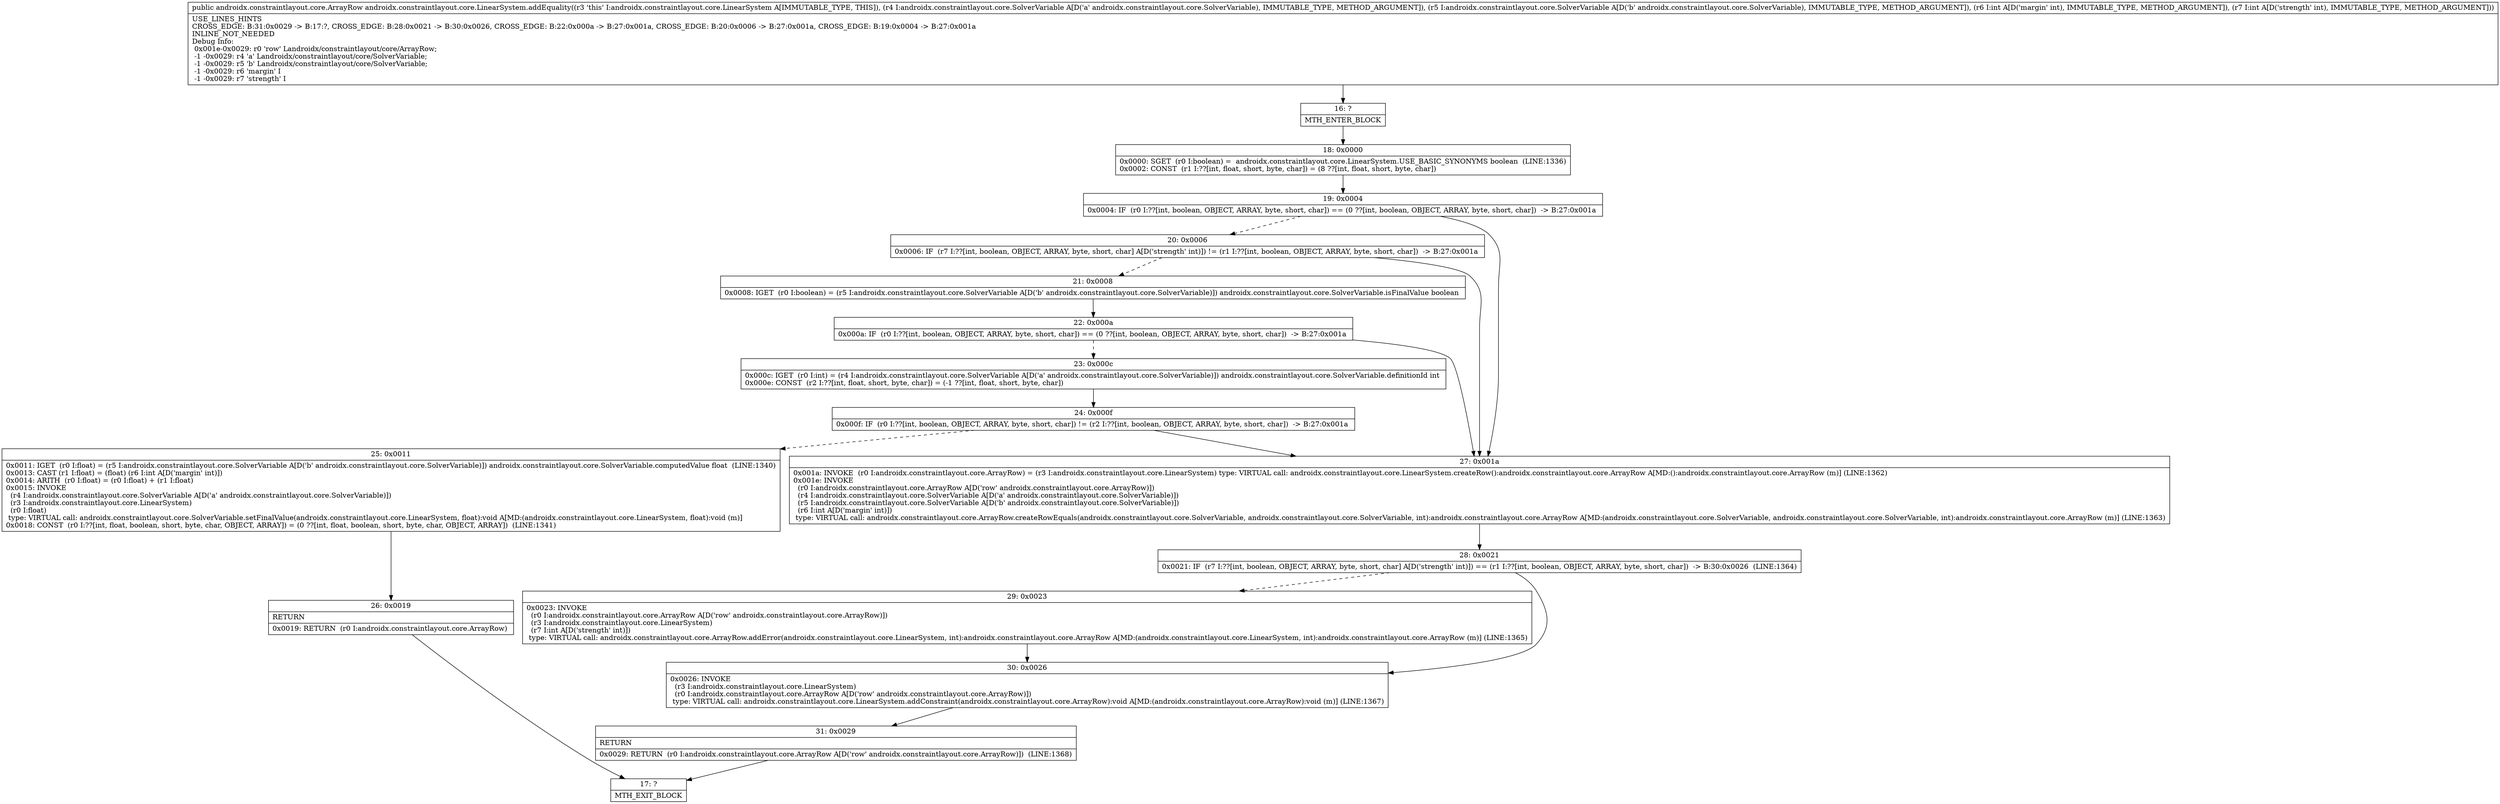digraph "CFG forandroidx.constraintlayout.core.LinearSystem.addEquality(Landroidx\/constraintlayout\/core\/SolverVariable;Landroidx\/constraintlayout\/core\/SolverVariable;II)Landroidx\/constraintlayout\/core\/ArrayRow;" {
Node_16 [shape=record,label="{16\:\ ?|MTH_ENTER_BLOCK\l}"];
Node_18 [shape=record,label="{18\:\ 0x0000|0x0000: SGET  (r0 I:boolean) =  androidx.constraintlayout.core.LinearSystem.USE_BASIC_SYNONYMS boolean  (LINE:1336)\l0x0002: CONST  (r1 I:??[int, float, short, byte, char]) = (8 ??[int, float, short, byte, char]) \l}"];
Node_19 [shape=record,label="{19\:\ 0x0004|0x0004: IF  (r0 I:??[int, boolean, OBJECT, ARRAY, byte, short, char]) == (0 ??[int, boolean, OBJECT, ARRAY, byte, short, char])  \-\> B:27:0x001a \l}"];
Node_20 [shape=record,label="{20\:\ 0x0006|0x0006: IF  (r7 I:??[int, boolean, OBJECT, ARRAY, byte, short, char] A[D('strength' int)]) != (r1 I:??[int, boolean, OBJECT, ARRAY, byte, short, char])  \-\> B:27:0x001a \l}"];
Node_21 [shape=record,label="{21\:\ 0x0008|0x0008: IGET  (r0 I:boolean) = (r5 I:androidx.constraintlayout.core.SolverVariable A[D('b' androidx.constraintlayout.core.SolverVariable)]) androidx.constraintlayout.core.SolverVariable.isFinalValue boolean \l}"];
Node_22 [shape=record,label="{22\:\ 0x000a|0x000a: IF  (r0 I:??[int, boolean, OBJECT, ARRAY, byte, short, char]) == (0 ??[int, boolean, OBJECT, ARRAY, byte, short, char])  \-\> B:27:0x001a \l}"];
Node_23 [shape=record,label="{23\:\ 0x000c|0x000c: IGET  (r0 I:int) = (r4 I:androidx.constraintlayout.core.SolverVariable A[D('a' androidx.constraintlayout.core.SolverVariable)]) androidx.constraintlayout.core.SolverVariable.definitionId int \l0x000e: CONST  (r2 I:??[int, float, short, byte, char]) = (\-1 ??[int, float, short, byte, char]) \l}"];
Node_24 [shape=record,label="{24\:\ 0x000f|0x000f: IF  (r0 I:??[int, boolean, OBJECT, ARRAY, byte, short, char]) != (r2 I:??[int, boolean, OBJECT, ARRAY, byte, short, char])  \-\> B:27:0x001a \l}"];
Node_25 [shape=record,label="{25\:\ 0x0011|0x0011: IGET  (r0 I:float) = (r5 I:androidx.constraintlayout.core.SolverVariable A[D('b' androidx.constraintlayout.core.SolverVariable)]) androidx.constraintlayout.core.SolverVariable.computedValue float  (LINE:1340)\l0x0013: CAST (r1 I:float) = (float) (r6 I:int A[D('margin' int)]) \l0x0014: ARITH  (r0 I:float) = (r0 I:float) + (r1 I:float) \l0x0015: INVOKE  \l  (r4 I:androidx.constraintlayout.core.SolverVariable A[D('a' androidx.constraintlayout.core.SolverVariable)])\l  (r3 I:androidx.constraintlayout.core.LinearSystem)\l  (r0 I:float)\l type: VIRTUAL call: androidx.constraintlayout.core.SolverVariable.setFinalValue(androidx.constraintlayout.core.LinearSystem, float):void A[MD:(androidx.constraintlayout.core.LinearSystem, float):void (m)]\l0x0018: CONST  (r0 I:??[int, float, boolean, short, byte, char, OBJECT, ARRAY]) = (0 ??[int, float, boolean, short, byte, char, OBJECT, ARRAY])  (LINE:1341)\l}"];
Node_26 [shape=record,label="{26\:\ 0x0019|RETURN\l|0x0019: RETURN  (r0 I:androidx.constraintlayout.core.ArrayRow) \l}"];
Node_17 [shape=record,label="{17\:\ ?|MTH_EXIT_BLOCK\l}"];
Node_27 [shape=record,label="{27\:\ 0x001a|0x001a: INVOKE  (r0 I:androidx.constraintlayout.core.ArrayRow) = (r3 I:androidx.constraintlayout.core.LinearSystem) type: VIRTUAL call: androidx.constraintlayout.core.LinearSystem.createRow():androidx.constraintlayout.core.ArrayRow A[MD:():androidx.constraintlayout.core.ArrayRow (m)] (LINE:1362)\l0x001e: INVOKE  \l  (r0 I:androidx.constraintlayout.core.ArrayRow A[D('row' androidx.constraintlayout.core.ArrayRow)])\l  (r4 I:androidx.constraintlayout.core.SolverVariable A[D('a' androidx.constraintlayout.core.SolverVariable)])\l  (r5 I:androidx.constraintlayout.core.SolverVariable A[D('b' androidx.constraintlayout.core.SolverVariable)])\l  (r6 I:int A[D('margin' int)])\l type: VIRTUAL call: androidx.constraintlayout.core.ArrayRow.createRowEquals(androidx.constraintlayout.core.SolverVariable, androidx.constraintlayout.core.SolverVariable, int):androidx.constraintlayout.core.ArrayRow A[MD:(androidx.constraintlayout.core.SolverVariable, androidx.constraintlayout.core.SolverVariable, int):androidx.constraintlayout.core.ArrayRow (m)] (LINE:1363)\l}"];
Node_28 [shape=record,label="{28\:\ 0x0021|0x0021: IF  (r7 I:??[int, boolean, OBJECT, ARRAY, byte, short, char] A[D('strength' int)]) == (r1 I:??[int, boolean, OBJECT, ARRAY, byte, short, char])  \-\> B:30:0x0026  (LINE:1364)\l}"];
Node_29 [shape=record,label="{29\:\ 0x0023|0x0023: INVOKE  \l  (r0 I:androidx.constraintlayout.core.ArrayRow A[D('row' androidx.constraintlayout.core.ArrayRow)])\l  (r3 I:androidx.constraintlayout.core.LinearSystem)\l  (r7 I:int A[D('strength' int)])\l type: VIRTUAL call: androidx.constraintlayout.core.ArrayRow.addError(androidx.constraintlayout.core.LinearSystem, int):androidx.constraintlayout.core.ArrayRow A[MD:(androidx.constraintlayout.core.LinearSystem, int):androidx.constraintlayout.core.ArrayRow (m)] (LINE:1365)\l}"];
Node_30 [shape=record,label="{30\:\ 0x0026|0x0026: INVOKE  \l  (r3 I:androidx.constraintlayout.core.LinearSystem)\l  (r0 I:androidx.constraintlayout.core.ArrayRow A[D('row' androidx.constraintlayout.core.ArrayRow)])\l type: VIRTUAL call: androidx.constraintlayout.core.LinearSystem.addConstraint(androidx.constraintlayout.core.ArrayRow):void A[MD:(androidx.constraintlayout.core.ArrayRow):void (m)] (LINE:1367)\l}"];
Node_31 [shape=record,label="{31\:\ 0x0029|RETURN\l|0x0029: RETURN  (r0 I:androidx.constraintlayout.core.ArrayRow A[D('row' androidx.constraintlayout.core.ArrayRow)])  (LINE:1368)\l}"];
MethodNode[shape=record,label="{public androidx.constraintlayout.core.ArrayRow androidx.constraintlayout.core.LinearSystem.addEquality((r3 'this' I:androidx.constraintlayout.core.LinearSystem A[IMMUTABLE_TYPE, THIS]), (r4 I:androidx.constraintlayout.core.SolverVariable A[D('a' androidx.constraintlayout.core.SolverVariable), IMMUTABLE_TYPE, METHOD_ARGUMENT]), (r5 I:androidx.constraintlayout.core.SolverVariable A[D('b' androidx.constraintlayout.core.SolverVariable), IMMUTABLE_TYPE, METHOD_ARGUMENT]), (r6 I:int A[D('margin' int), IMMUTABLE_TYPE, METHOD_ARGUMENT]), (r7 I:int A[D('strength' int), IMMUTABLE_TYPE, METHOD_ARGUMENT]))  | USE_LINES_HINTS\lCROSS_EDGE: B:31:0x0029 \-\> B:17:?, CROSS_EDGE: B:28:0x0021 \-\> B:30:0x0026, CROSS_EDGE: B:22:0x000a \-\> B:27:0x001a, CROSS_EDGE: B:20:0x0006 \-\> B:27:0x001a, CROSS_EDGE: B:19:0x0004 \-\> B:27:0x001a\lINLINE_NOT_NEEDED\lDebug Info:\l  0x001e\-0x0029: r0 'row' Landroidx\/constraintlayout\/core\/ArrayRow;\l  \-1 \-0x0029: r4 'a' Landroidx\/constraintlayout\/core\/SolverVariable;\l  \-1 \-0x0029: r5 'b' Landroidx\/constraintlayout\/core\/SolverVariable;\l  \-1 \-0x0029: r6 'margin' I\l  \-1 \-0x0029: r7 'strength' I\l}"];
MethodNode -> Node_16;Node_16 -> Node_18;
Node_18 -> Node_19;
Node_19 -> Node_20[style=dashed];
Node_19 -> Node_27;
Node_20 -> Node_21[style=dashed];
Node_20 -> Node_27;
Node_21 -> Node_22;
Node_22 -> Node_23[style=dashed];
Node_22 -> Node_27;
Node_23 -> Node_24;
Node_24 -> Node_25[style=dashed];
Node_24 -> Node_27;
Node_25 -> Node_26;
Node_26 -> Node_17;
Node_27 -> Node_28;
Node_28 -> Node_29[style=dashed];
Node_28 -> Node_30;
Node_29 -> Node_30;
Node_30 -> Node_31;
Node_31 -> Node_17;
}

